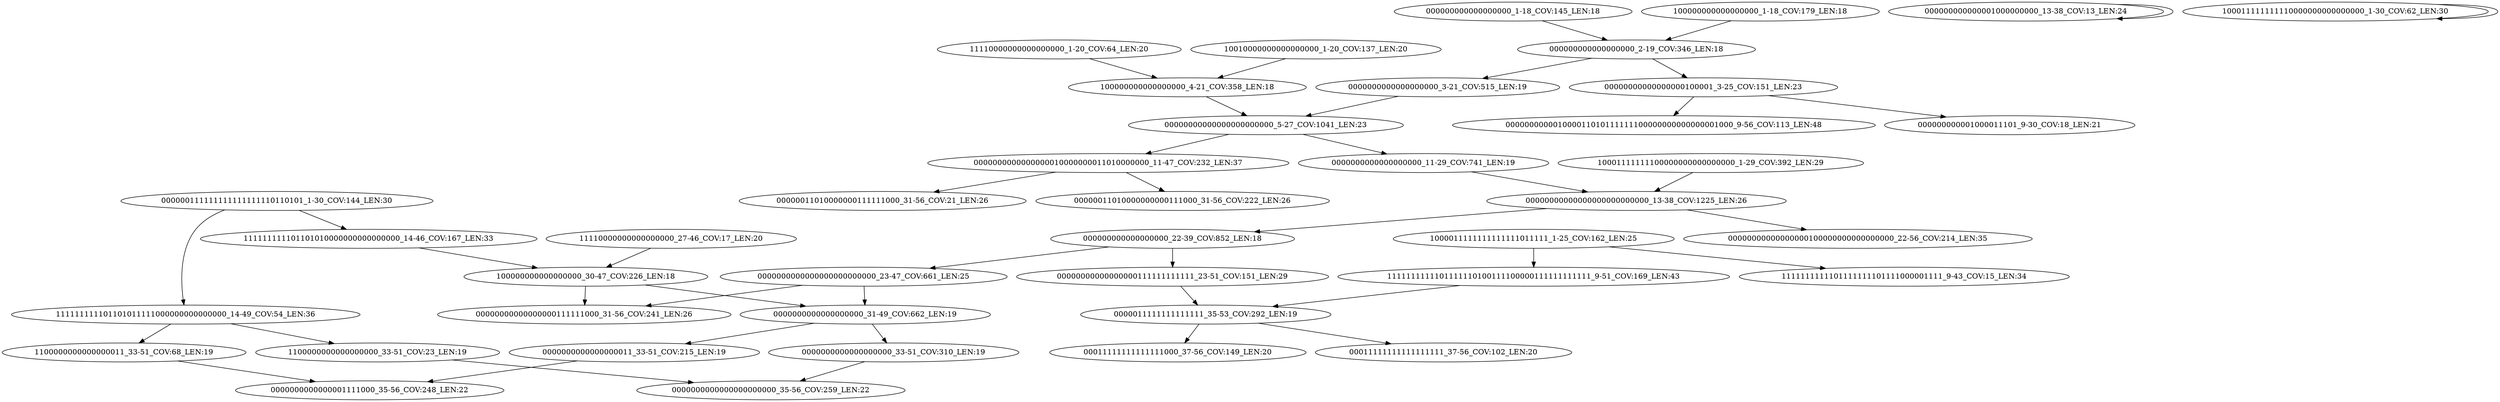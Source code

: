 digraph G {
    "111111111101101011111000000000000000_14-49_COV:54_LEN:36" -> "1100000000000000011_33-51_COV:68_LEN:19";
    "111111111101101011111000000000000000_14-49_COV:54_LEN:36" -> "1100000000000000000_33-51_COV:23_LEN:19";
    "1111111111101111110100111100000111111111111_9-51_COV:169_LEN:43" -> "0000011111111111111_35-53_COV:292_LEN:19";
    "0000000000000000000_31-49_COV:662_LEN:19" -> "0000000000000000011_33-51_COV:215_LEN:19";
    "0000000000000000000_31-49_COV:662_LEN:19" -> "0000000000000000000_33-51_COV:310_LEN:19";
    "1100000000000000011_33-51_COV:68_LEN:19" -> "0000000000000001111000_35-56_COV:248_LEN:22";
    "1100000000000000000_33-51_COV:23_LEN:19" -> "0000000000000000000000_35-56_COV:259_LEN:22";
    "0000000000000000000_11-29_COV:741_LEN:19" -> "00000000000000000000000000_13-38_COV:1225_LEN:26";
    "000000000000000000_22-39_COV:852_LEN:18" -> "0000000000000000000000000_23-47_COV:661_LEN:25";
    "000000000000000000_22-39_COV:852_LEN:18" -> "00000000000000000111111111111_23-51_COV:151_LEN:29";
    "0000000000000000000000000_23-47_COV:661_LEN:25" -> "00000000000000000111111000_31-56_COV:241_LEN:26";
    "0000000000000000000000000_23-47_COV:661_LEN:25" -> "0000000000000000000_31-49_COV:662_LEN:19";
    "100000000000000000_4-21_COV:358_LEN:18" -> "00000000000000000000000_5-27_COV:1041_LEN:23";
    "1000011111111111111011111_1-25_COV:162_LEN:25" -> "1111111111101111110100111100000111111111111_9-51_COV:169_LEN:43";
    "1000011111111111111011111_1-25_COV:162_LEN:25" -> "1111111111101111111101111000001111_9-43_COV:15_LEN:34";
    "00000000000000000111111111111_23-51_COV:151_LEN:29" -> "0000011111111111111_35-53_COV:292_LEN:19";
    "000000000000001000000000_13-38_COV:13_LEN:24" -> "000000000000001000000000_13-38_COV:13_LEN:24";
    "00000000000000000000000000_13-38_COV:1225_LEN:26" -> "000000000000000000_22-39_COV:852_LEN:18";
    "00000000000000000000000000_13-38_COV:1225_LEN:26" -> "00000000000000000100000000000000000_22-56_COV:214_LEN:35";
    "00000000000000000000000_5-27_COV:1041_LEN:23" -> "0000000000000000000_11-29_COV:741_LEN:19";
    "00000000000000000000000_5-27_COV:1041_LEN:23" -> "0000000000000000010000000011010000000_11-47_COV:232_LEN:37";
    "000000000000000000_1-18_COV:145_LEN:18" -> "000000000000000000_2-19_COV:346_LEN:18";
    "000000000000000000_2-19_COV:346_LEN:18" -> "0000000000000000000_3-21_COV:515_LEN:19";
    "000000000000000000_2-19_COV:346_LEN:18" -> "00000000000000000100001_3-25_COV:151_LEN:23";
    "111111111101101010000000000000000_14-46_COV:167_LEN:33" -> "100000000000000000_30-47_COV:226_LEN:18";
    "0000011111111111111_35-53_COV:292_LEN:19" -> "00011111111111111000_37-56_COV:149_LEN:20";
    "0000011111111111111_35-53_COV:292_LEN:19" -> "00011111111111111111_37-56_COV:102_LEN:20";
    "100000000000000000_1-18_COV:179_LEN:18" -> "000000000000000000_2-19_COV:346_LEN:18";
    "0000000000000000011_33-51_COV:215_LEN:19" -> "0000000000000001111000_35-56_COV:248_LEN:22";
    "0000000000000000000_33-51_COV:310_LEN:19" -> "0000000000000000000000_35-56_COV:259_LEN:22";
    "11110000000000000000_27-46_COV:17_LEN:20" -> "100000000000000000_30-47_COV:226_LEN:18";
    "000000111111111111111110110101_1-30_COV:144_LEN:30" -> "111111111101101011111000000000000000_14-49_COV:54_LEN:36";
    "000000111111111111111110110101_1-30_COV:144_LEN:30" -> "111111111101101010000000000000000_14-46_COV:167_LEN:33";
    "10001111111100000000000000000_1-29_COV:392_LEN:29" -> "00000000000000000000000000_13-38_COV:1225_LEN:26";
    "0000000000000000010000000011010000000_11-47_COV:232_LEN:37" -> "00000011010000000000111000_31-56_COV:222_LEN:26";
    "0000000000000000010000000011010000000_11-47_COV:232_LEN:37" -> "00000011010000000111111000_31-56_COV:21_LEN:26";
    "0000000000000000000_3-21_COV:515_LEN:19" -> "00000000000000000000000_5-27_COV:1041_LEN:23";
    "00000000000000000100001_3-25_COV:151_LEN:23" -> "000000000001000011010111111100000000000000001000_9-56_COV:113_LEN:48";
    "00000000000000000100001_3-25_COV:151_LEN:23" -> "000000000001000011101_9-30_COV:18_LEN:21";
    "11110000000000000000_1-20_COV:64_LEN:20" -> "100000000000000000_4-21_COV:358_LEN:18";
    "100011111111110000000000000000_1-30_COV:62_LEN:30" -> "100011111111110000000000000000_1-30_COV:62_LEN:30";
    "10010000000000000000_1-20_COV:137_LEN:20" -> "100000000000000000_4-21_COV:358_LEN:18";
    "100000000000000000_30-47_COV:226_LEN:18" -> "00000000000000000111111000_31-56_COV:241_LEN:26";
    "100000000000000000_30-47_COV:226_LEN:18" -> "0000000000000000000_31-49_COV:662_LEN:19";
}
